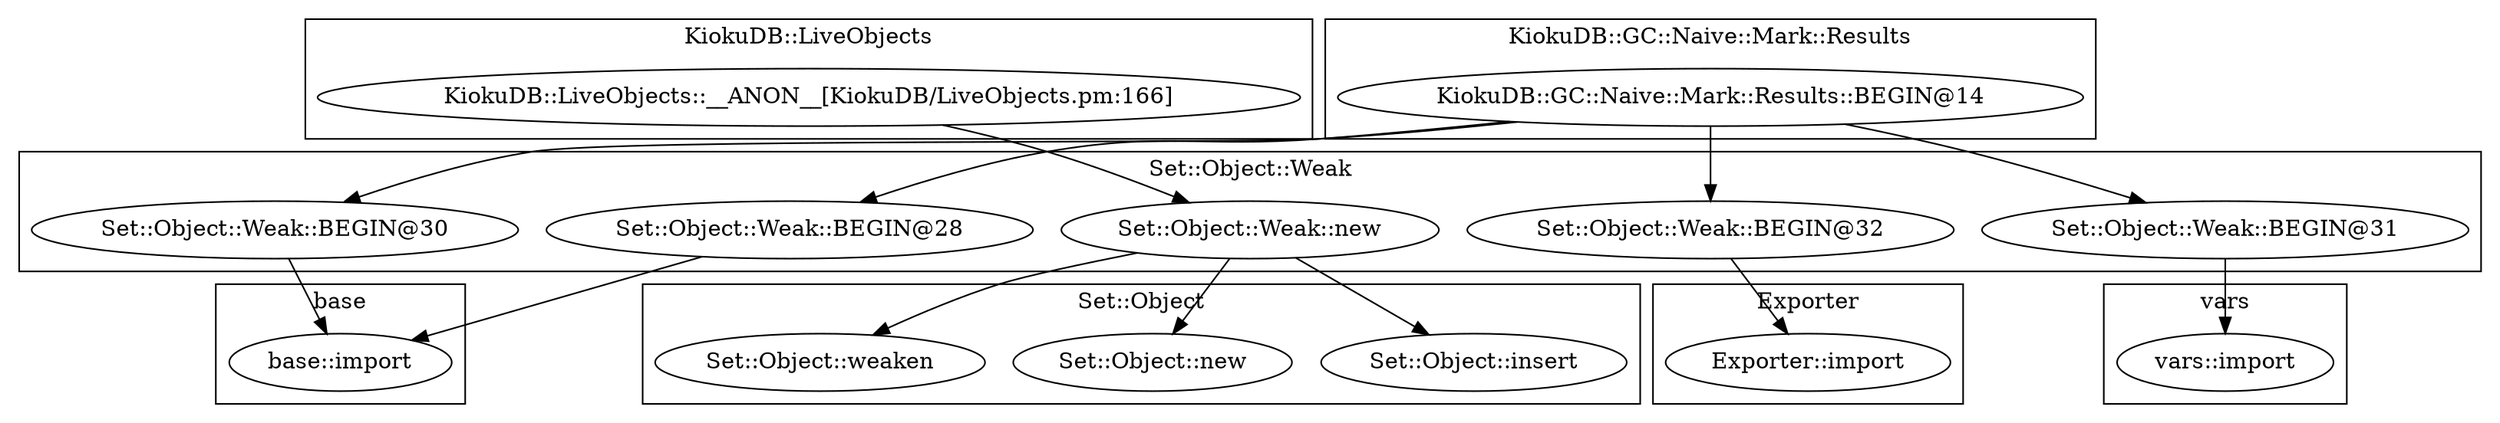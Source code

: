 digraph {
graph [overlap=false]
subgraph cluster_KiokuDB_LiveObjects {
	label="KiokuDB::LiveObjects";
	"KiokuDB::LiveObjects::__ANON__[KiokuDB/LiveObjects.pm:166]";
}
subgraph cluster_Set_Object {
	label="Set::Object";
	"Set::Object::insert";
	"Set::Object::new";
	"Set::Object::weaken";
}
subgraph cluster_base {
	label="base";
	"base::import";
}
subgraph cluster_Exporter {
	label="Exporter";
	"Exporter::import";
}
subgraph cluster_vars {
	label="vars";
	"vars::import";
}
subgraph cluster_KiokuDB_GC_Naive_Mark_Results {
	label="KiokuDB::GC::Naive::Mark::Results";
	"KiokuDB::GC::Naive::Mark::Results::BEGIN@14";
}
subgraph cluster_Set_Object_Weak {
	label="Set::Object::Weak";
	"Set::Object::Weak::BEGIN@28";
	"Set::Object::Weak::new";
	"Set::Object::Weak::BEGIN@30";
	"Set::Object::Weak::BEGIN@32";
	"Set::Object::Weak::BEGIN@31";
}
"KiokuDB::LiveObjects::__ANON__[KiokuDB/LiveObjects.pm:166]" -> "Set::Object::Weak::new";
"KiokuDB::GC::Naive::Mark::Results::BEGIN@14" -> "Set::Object::Weak::BEGIN@32";
"Set::Object::Weak::new" -> "Set::Object::insert";
"KiokuDB::GC::Naive::Mark::Results::BEGIN@14" -> "Set::Object::Weak::BEGIN@28";
"Set::Object::Weak::new" -> "Set::Object::weaken";
"KiokuDB::GC::Naive::Mark::Results::BEGIN@14" -> "Set::Object::Weak::BEGIN@30";
"Set::Object::Weak::new" -> "Set::Object::new";
"Set::Object::Weak::BEGIN@32" -> "Exporter::import";
"Set::Object::Weak::BEGIN@30" -> "base::import";
"Set::Object::Weak::BEGIN@28" -> "base::import";
"Set::Object::Weak::BEGIN@31" -> "vars::import";
"KiokuDB::GC::Naive::Mark::Results::BEGIN@14" -> "Set::Object::Weak::BEGIN@31";
}
